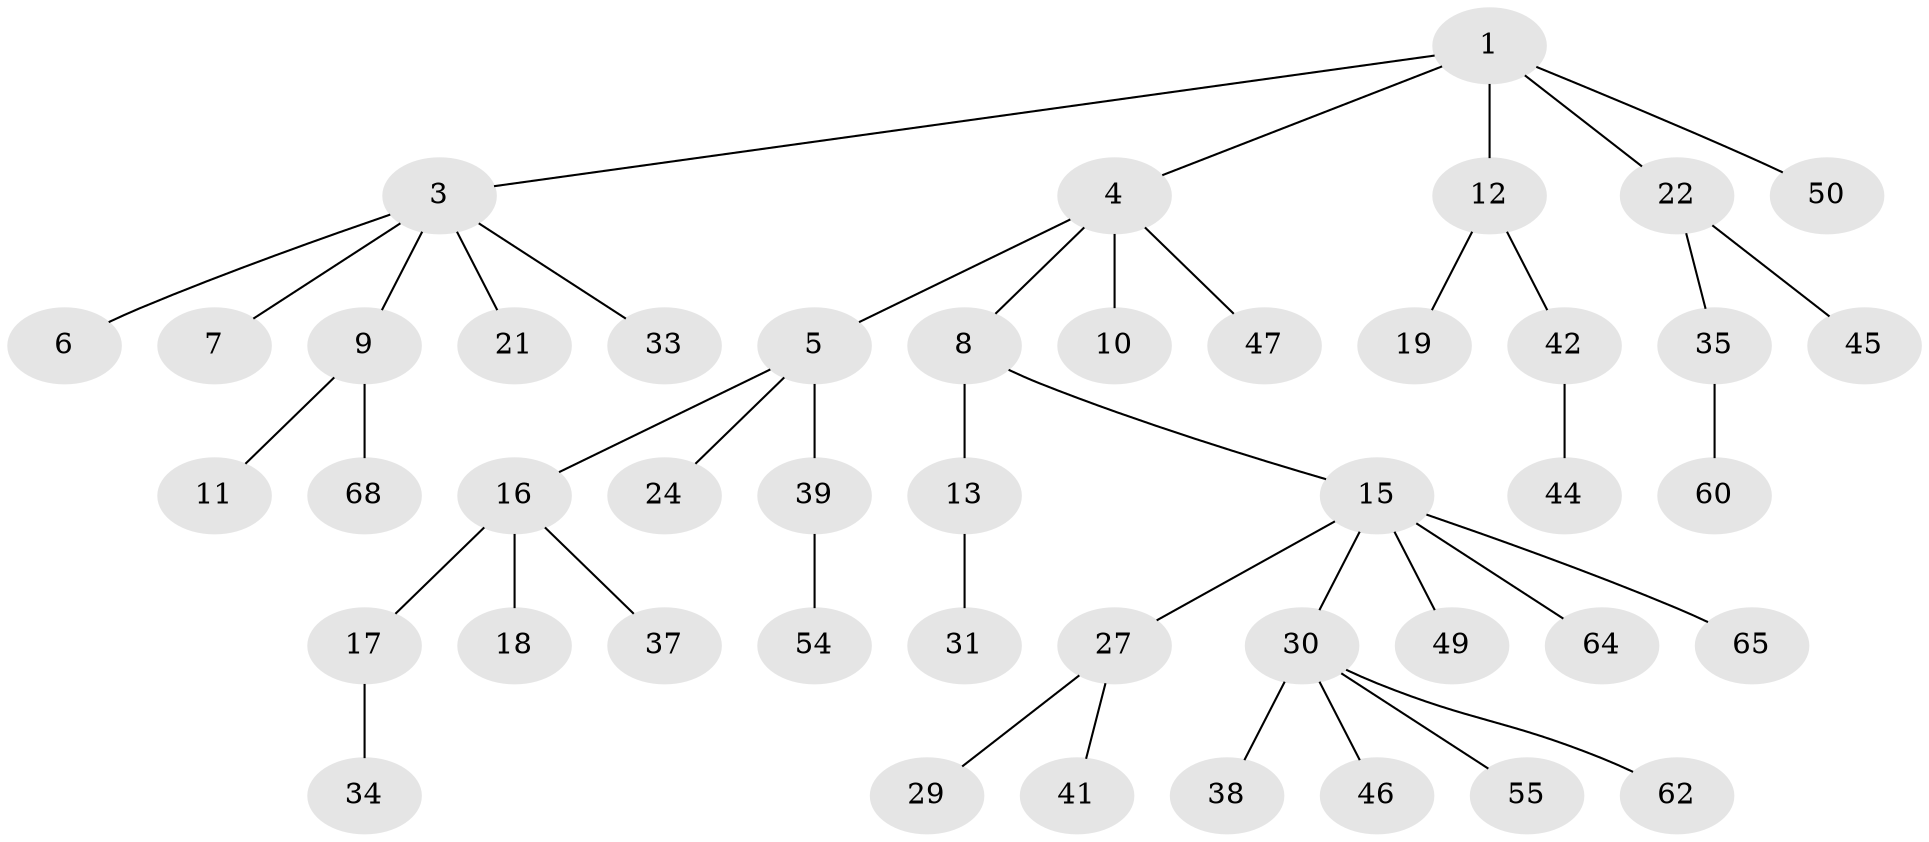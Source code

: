 // Generated by graph-tools (version 1.1) at 2025/24/03/03/25 07:24:06]
// undirected, 45 vertices, 44 edges
graph export_dot {
graph [start="1"]
  node [color=gray90,style=filled];
  1 [super="+2"];
  3 [super="+63"];
  4 [super="+36"];
  5 [super="+14"];
  6;
  7 [super="+20"];
  8 [super="+26"];
  9;
  10 [super="+53"];
  11 [super="+69"];
  12 [super="+23"];
  13 [super="+56"];
  15 [super="+25"];
  16 [super="+48"];
  17 [super="+70"];
  18 [super="+59"];
  19 [super="+28"];
  21 [super="+52"];
  22 [super="+71"];
  24 [super="+40"];
  27 [super="+51"];
  29;
  30 [super="+32"];
  31 [super="+58"];
  33;
  34;
  35 [super="+57"];
  37 [super="+73"];
  38;
  39 [super="+43"];
  41;
  42;
  44 [super="+61"];
  45;
  46;
  47;
  49;
  50;
  54 [super="+67"];
  55;
  60 [super="+72"];
  62 [super="+66"];
  64;
  65;
  68;
  1 -- 3;
  1 -- 12;
  1 -- 22;
  1 -- 50;
  1 -- 4;
  3 -- 6;
  3 -- 7;
  3 -- 9;
  3 -- 21;
  3 -- 33;
  4 -- 5;
  4 -- 8;
  4 -- 10;
  4 -- 47;
  5 -- 39;
  5 -- 16;
  5 -- 24;
  8 -- 13;
  8 -- 15;
  9 -- 11;
  9 -- 68;
  12 -- 19;
  12 -- 42;
  13 -- 31;
  15 -- 27;
  15 -- 65;
  15 -- 64;
  15 -- 49;
  15 -- 30;
  16 -- 17;
  16 -- 18;
  16 -- 37;
  17 -- 34;
  22 -- 35;
  22 -- 45;
  27 -- 29;
  27 -- 41;
  30 -- 55;
  30 -- 46;
  30 -- 62;
  30 -- 38;
  35 -- 60;
  39 -- 54;
  42 -- 44;
}
